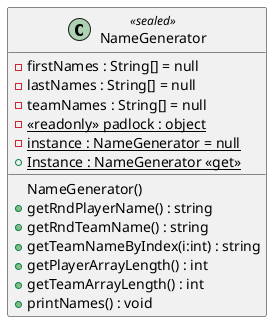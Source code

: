 @startuml NameGenerator
class NameGenerator <<sealed>> {
    - firstNames : String[] = null
    - lastNames : String[] = null
    - teamNames : String[] = null
    NameGenerator()
    - {static} <<readonly>> padlock : object
    - {static} instance : NameGenerator = null
    + {static} Instance : NameGenerator <<get>>
    + getRndPlayerName() : string
    + getRndTeamName() : string
    + getTeamNameByIndex(i:int) : string
    + getPlayerArrayLength() : int
    + getTeamArrayLength() : int
    + printNames() : void
}
@enduml
